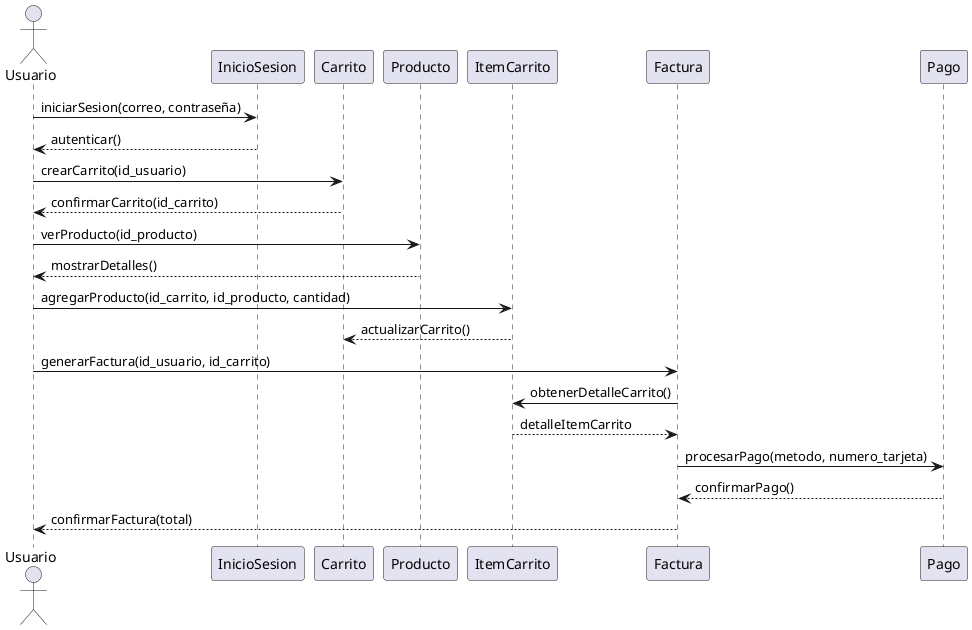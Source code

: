 @startuml Diagrama_Secuencia

actor Usuario as user
participant "InicioSesion" as sesion
participant "Carrito" as carrito
participant "Producto" as producto
participant "ItemCarrito" as item
participant "Factura" as factura
participant "Pago" as pago

user -> sesion: iniciarSesion(correo, contraseña)
sesion --> user: autenticar()

user -> carrito: crearCarrito(id_usuario)
carrito --> user: confirmarCarrito(id_carrito)

user -> producto: verProducto(id_producto)
producto --> user: mostrarDetalles()

user -> item: agregarProducto(id_carrito, id_producto, cantidad)
item --> carrito: actualizarCarrito()

user -> factura: generarFactura(id_usuario, id_carrito)
factura -> item: obtenerDetalleCarrito()
factura <-- item: detalleItemCarrito
factura -> pago: procesarPago(metodo, numero_tarjeta)
pago --> factura: confirmarPago()
factura --> user: confirmarFactura(total)
@enduml
